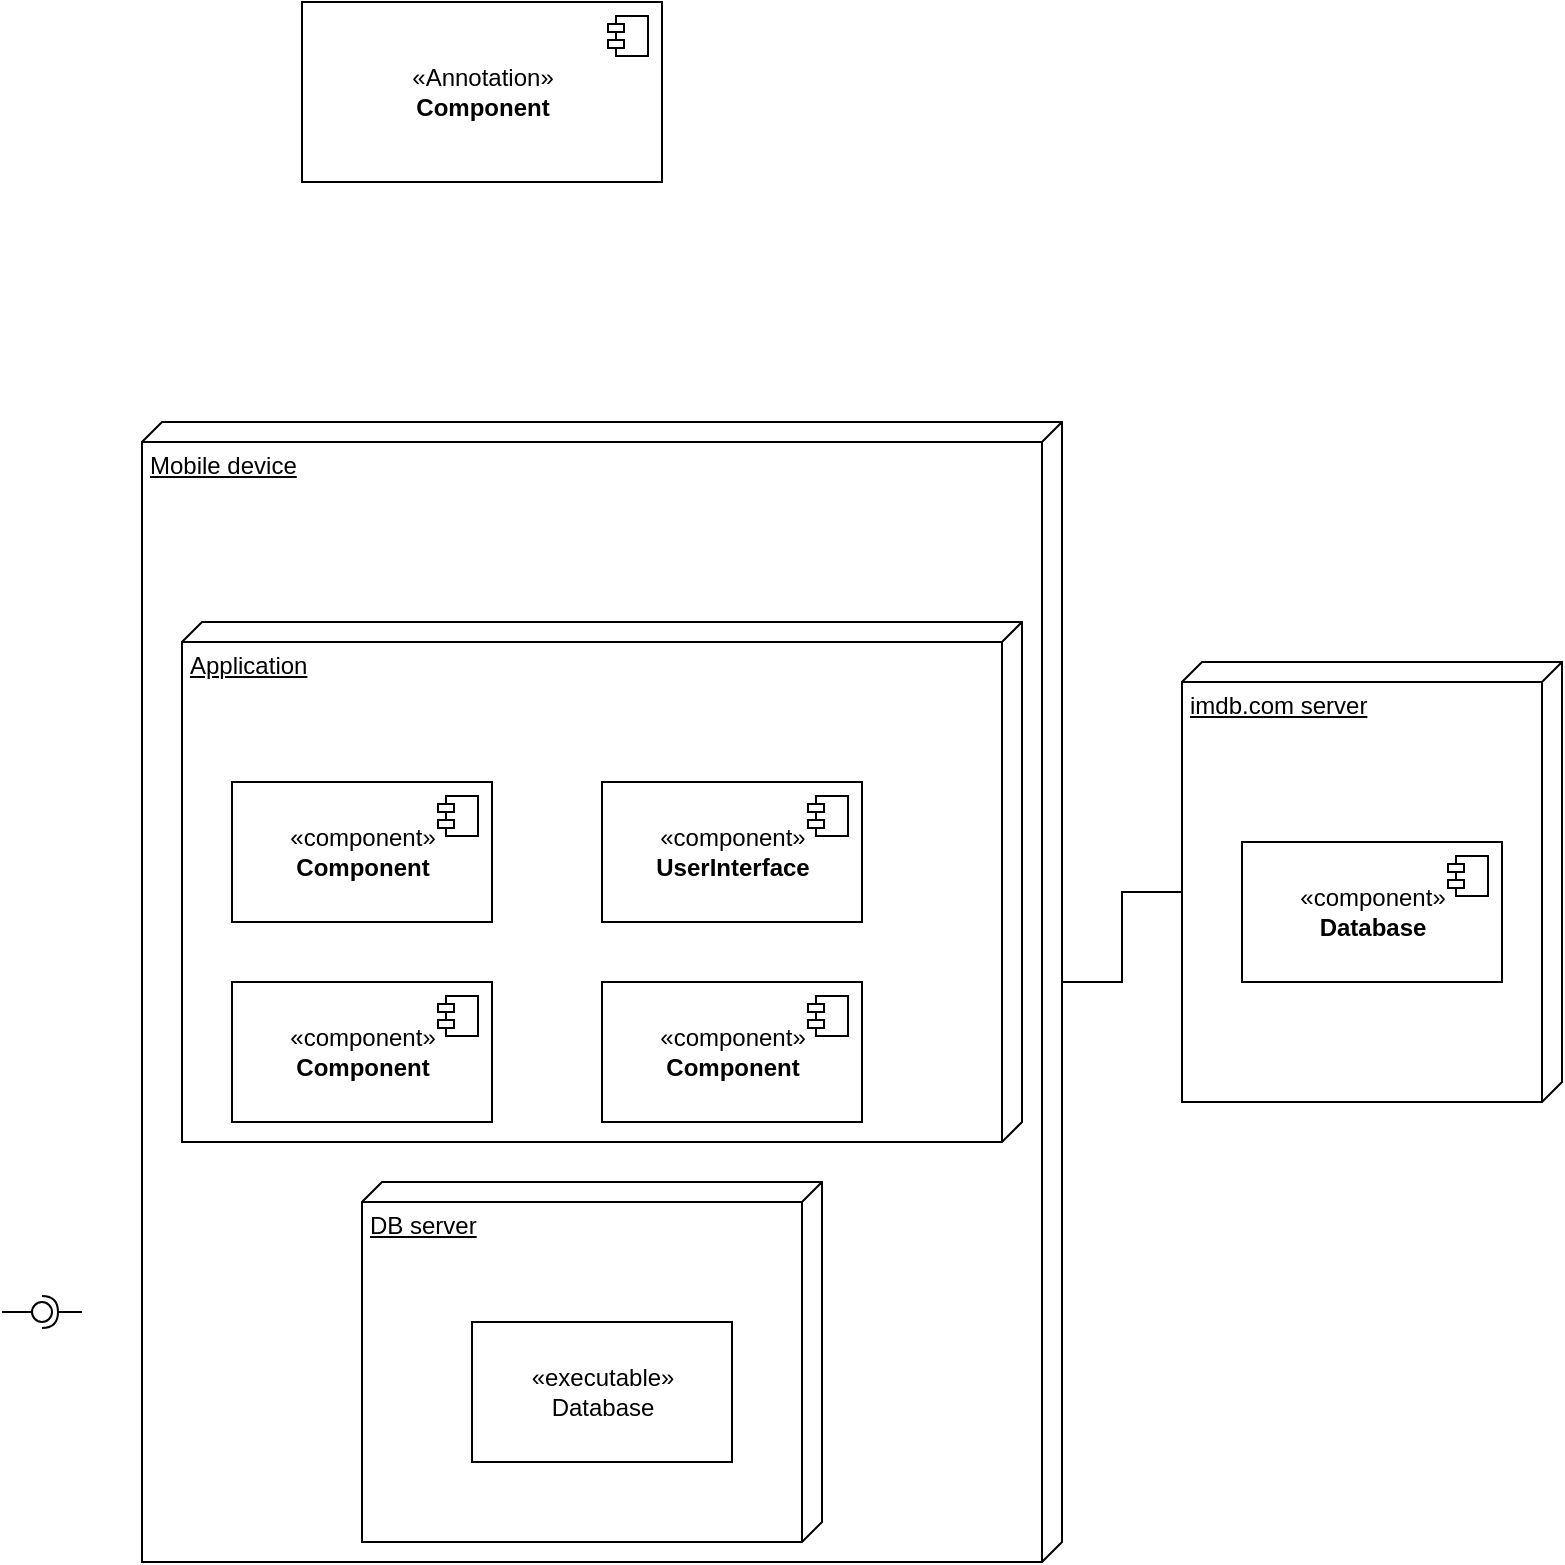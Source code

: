 <mxfile version="12.2.0" type="github" pages="1">
  <diagram id="jA2Ezu2TtS5SMx9KKT7j" name="Page-1">
    <mxGraphModel dx="1408" dy="1854" grid="1" gridSize="10" guides="1" tooltips="1" connect="1" arrows="1" fold="1" page="1" pageScale="1" pageWidth="850" pageHeight="1100" math="0" shadow="0">
      <root>
        <mxCell id="0"/>
        <mxCell id="1" parent="0"/>
        <mxCell id="4mosWypfH1YMFsxJIaKi-29" style="edgeStyle=orthogonalEdgeStyle;rounded=0;orthogonalLoop=1;jettySize=auto;html=1;exitX=0;exitY=0;exitDx=280;exitDy=0;exitPerimeter=0;entryX=0;entryY=0;entryDx=115;entryDy=190;entryPerimeter=0;endArrow=none;endFill=0;" edge="1" parent="1" source="w_q4eMR3O7fKvEHZuM0d-1" target="4mosWypfH1YMFsxJIaKi-5">
          <mxGeometry relative="1" as="geometry"/>
        </mxCell>
        <mxCell id="w_q4eMR3O7fKvEHZuM0d-1" value="&lt;div&gt;Mobile device&lt;/div&gt;&lt;div&gt;&lt;br&gt;&lt;/div&gt;" style="verticalAlign=top;align=left;spacingTop=8;spacingLeft=2;spacingRight=12;shape=cube;size=10;direction=south;fontStyle=4;html=1;" parent="1" vertex="1">
          <mxGeometry x="110" y="200" width="460" height="570" as="geometry"/>
        </mxCell>
        <mxCell id="4mosWypfH1YMFsxJIaKi-5" value="&lt;div&gt;imdb.com server&lt;/div&gt;&lt;div&gt;&lt;br&gt;&lt;/div&gt;&lt;div&gt;&lt;br&gt;&lt;/div&gt;" style="verticalAlign=top;align=left;spacingTop=8;spacingLeft=2;spacingRight=12;shape=cube;size=10;direction=south;fontStyle=4;html=1;" vertex="1" parent="1">
          <mxGeometry x="630" y="320" width="190" height="220" as="geometry"/>
        </mxCell>
        <mxCell id="4mosWypfH1YMFsxJIaKi-6" value="&amp;laquo;Annotation&amp;raquo;&lt;br/&gt;&lt;b&gt;Component&lt;/b&gt;" style="html=1;" vertex="1" parent="1">
          <mxGeometry x="190" y="-10" width="180" height="90" as="geometry"/>
        </mxCell>
        <mxCell id="4mosWypfH1YMFsxJIaKi-7" value="" style="shape=component;jettyWidth=8;jettyHeight=4;" vertex="1" parent="4mosWypfH1YMFsxJIaKi-6">
          <mxGeometry x="1" width="20" height="20" relative="1" as="geometry">
            <mxPoint x="-27" y="7" as="offset"/>
          </mxGeometry>
        </mxCell>
        <mxCell id="4mosWypfH1YMFsxJIaKi-8" value="Application" style="verticalAlign=top;align=left;spacingTop=8;spacingLeft=2;spacingRight=12;shape=cube;size=10;direction=south;fontStyle=4;html=1;" vertex="1" parent="1">
          <mxGeometry x="130" y="300" width="420" height="260" as="geometry"/>
        </mxCell>
        <mxCell id="4mosWypfH1YMFsxJIaKi-9" value="DB server" style="verticalAlign=top;align=left;spacingTop=8;spacingLeft=2;spacingRight=12;shape=cube;size=10;direction=south;fontStyle=4;html=1;" vertex="1" parent="1">
          <mxGeometry x="220" y="580" width="230" height="180" as="geometry"/>
        </mxCell>
        <mxCell id="4mosWypfH1YMFsxJIaKi-10" value="«component»&lt;br&gt;&lt;b&gt;Component&lt;/b&gt;" style="html=1;" vertex="1" parent="1">
          <mxGeometry x="155" y="380" width="130" height="70" as="geometry"/>
        </mxCell>
        <mxCell id="4mosWypfH1YMFsxJIaKi-11" value="" style="shape=component;jettyWidth=8;jettyHeight=4;" vertex="1" parent="4mosWypfH1YMFsxJIaKi-10">
          <mxGeometry x="1" width="20" height="20" relative="1" as="geometry">
            <mxPoint x="-27" y="7" as="offset"/>
          </mxGeometry>
        </mxCell>
        <mxCell id="4mosWypfH1YMFsxJIaKi-14" value="«component»&lt;br&gt;&lt;b&gt;UserInterface&lt;br&gt;&lt;/b&gt;" style="html=1;" vertex="1" parent="1">
          <mxGeometry x="340" y="380" width="130" height="70" as="geometry"/>
        </mxCell>
        <mxCell id="4mosWypfH1YMFsxJIaKi-15" value="" style="shape=component;jettyWidth=8;jettyHeight=4;" vertex="1" parent="4mosWypfH1YMFsxJIaKi-14">
          <mxGeometry x="1" width="20" height="20" relative="1" as="geometry">
            <mxPoint x="-27" y="7" as="offset"/>
          </mxGeometry>
        </mxCell>
        <mxCell id="4mosWypfH1YMFsxJIaKi-16" value="«component»&lt;br&gt;&lt;b&gt;Component&lt;/b&gt;" style="html=1;" vertex="1" parent="1">
          <mxGeometry x="155" y="480" width="130" height="70" as="geometry"/>
        </mxCell>
        <mxCell id="4mosWypfH1YMFsxJIaKi-17" value="" style="shape=component;jettyWidth=8;jettyHeight=4;" vertex="1" parent="4mosWypfH1YMFsxJIaKi-16">
          <mxGeometry x="1" width="20" height="20" relative="1" as="geometry">
            <mxPoint x="-27" y="7" as="offset"/>
          </mxGeometry>
        </mxCell>
        <mxCell id="4mosWypfH1YMFsxJIaKi-18" value="«component»&lt;br&gt;&lt;b&gt;Component&lt;/b&gt;" style="html=1;" vertex="1" parent="1">
          <mxGeometry x="340" y="480" width="130" height="70" as="geometry"/>
        </mxCell>
        <mxCell id="4mosWypfH1YMFsxJIaKi-19" value="" style="shape=component;jettyWidth=8;jettyHeight=4;" vertex="1" parent="4mosWypfH1YMFsxJIaKi-18">
          <mxGeometry x="1" width="20" height="20" relative="1" as="geometry">
            <mxPoint x="-27" y="7" as="offset"/>
          </mxGeometry>
        </mxCell>
        <mxCell id="4mosWypfH1YMFsxJIaKi-22" value="«component»&lt;br&gt;&lt;b&gt;Database&lt;/b&gt;" style="html=1;" vertex="1" parent="1">
          <mxGeometry x="660" y="410" width="130" height="70" as="geometry"/>
        </mxCell>
        <mxCell id="4mosWypfH1YMFsxJIaKi-23" value="" style="shape=component;jettyWidth=8;jettyHeight=4;" vertex="1" parent="4mosWypfH1YMFsxJIaKi-22">
          <mxGeometry x="1" width="20" height="20" relative="1" as="geometry">
            <mxPoint x="-27" y="7" as="offset"/>
          </mxGeometry>
        </mxCell>
        <mxCell id="4mosWypfH1YMFsxJIaKi-24" value="&lt;div&gt;«executable»&lt;/div&gt;&lt;div&gt;Database&lt;br&gt;&lt;/div&gt;" style="html=1;" vertex="1" parent="1">
          <mxGeometry x="275" y="650" width="130" height="70" as="geometry"/>
        </mxCell>
        <mxCell id="4mosWypfH1YMFsxJIaKi-25" value="" style="shape=component;jettyWidth=8;jettyHeight=4;strokeColor=none;" vertex="1" parent="4mosWypfH1YMFsxJIaKi-24">
          <mxGeometry x="1" width="20" height="20" relative="1" as="geometry">
            <mxPoint x="-27" y="7" as="offset"/>
          </mxGeometry>
        </mxCell>
        <mxCell id="4mosWypfH1YMFsxJIaKi-26" value="" style="rounded=0;orthogonalLoop=1;jettySize=auto;html=1;endArrow=none;endFill=0;" edge="1" target="4mosWypfH1YMFsxJIaKi-28" parent="1">
          <mxGeometry relative="1" as="geometry">
            <mxPoint x="40" y="645" as="sourcePoint"/>
          </mxGeometry>
        </mxCell>
        <mxCell id="4mosWypfH1YMFsxJIaKi-27" value="" style="rounded=0;orthogonalLoop=1;jettySize=auto;html=1;endArrow=halfCircle;endFill=0;entryX=0.5;entryY=0.5;entryDx=0;entryDy=0;endSize=6;strokeWidth=1;" edge="1" target="4mosWypfH1YMFsxJIaKi-28" parent="1">
          <mxGeometry relative="1" as="geometry">
            <mxPoint x="80" y="645" as="sourcePoint"/>
          </mxGeometry>
        </mxCell>
        <mxCell id="4mosWypfH1YMFsxJIaKi-28" value="" style="ellipse;whiteSpace=wrap;html=1;fontFamily=Helvetica;fontSize=12;fontColor=#000000;align=center;strokeColor=#000000;fillColor=#ffffff;points=[];aspect=fixed;resizable=0;" vertex="1" parent="1">
          <mxGeometry x="55" y="640" width="10" height="10" as="geometry"/>
        </mxCell>
      </root>
    </mxGraphModel>
  </diagram>
</mxfile>
